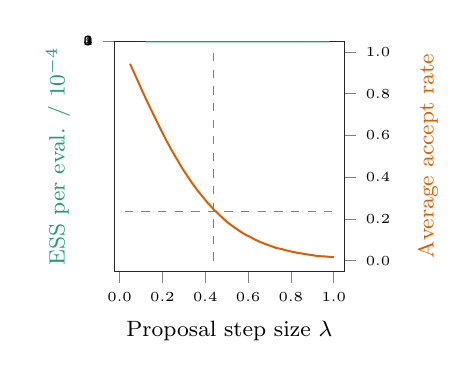 % This file was created by matplotlib2tikz v0.6.11.
\pgfplotsset{scaled y ticks=false}
\begin{tikzpicture}

\definecolor{color1}{rgb}{0.851,0.373,0.008}
\definecolor{color0}{rgb}{0.106,0.62,0.467}

\begin{axis}[
  xlabel={\footnotesize Proposal step size $\lambda$},
  ylabel={\footnotesize\color{color0} ESS per eval. / $10^{-4}$},
  y label style={at={(axis description cs:-0.15,.5)},rotate=0,anchor=south},
  width=45mm,
  height=45mm,
  xmin=-0.024, xmax=1.049,
  ymin=-1.362e-05, ymax=0.0,
  xtick={-0.2,0,0.2,0.4,0.6,0.8,1,1.2},
  xticklabels={,0.0,0.2,0.4,0.6,0.8,1.0,},
  ytick={-0.0,0,0.0,0.0,0.0,0.0,0.001},
  yticklabels={,0,1,2,3,4,},
  tick align=outside,
  tick pos=left,
  x grid style={white!80.0!black},
  y grid style={white!80.0!black},
  axis line style={lightgray!20.0!black},
  every tick label/.append style={font=\tiny},
]
\path [draw=color0, fill=color0, opacity=0.25] (axis cs:0.025,8.954e-06)
--(axis cs:0.025,8.133e-06)
--(axis cs:0.05,2.655e-05)
--(axis cs:0.075,5.387e-05)
--(axis cs:0.1,8.875e-05)
--(axis cs:0.125,0.0)
--(axis cs:0.15,0.0)
--(axis cs:0.175,0.0)
--(axis cs:0.2,0.0)
--(axis cs:0.225,0.0)
--(axis cs:0.25,0.0)
--(axis cs:0.275,0.0)
--(axis cs:0.3,0.0)
--(axis cs:0.325,0.0)
--(axis cs:0.35,0.0)
--(axis cs:0.375,0.0)
--(axis cs:0.4,0.0)
--(axis cs:0.425,0.0)
--(axis cs:0.45,0.0)
--(axis cs:0.475,0.0)
--(axis cs:0.5,0.0)
--(axis cs:0.525,0.0)
--(axis cs:0.55,0.0)
--(axis cs:0.575,0.0)
--(axis cs:0.6,0.0)
--(axis cs:0.625,0.0)
--(axis cs:0.65,0.0)
--(axis cs:0.675,0.0)
--(axis cs:0.7,0.0)
--(axis cs:0.725,0.0)
--(axis cs:0.75,0.0)
--(axis cs:0.775,0.0)
--(axis cs:0.8,0.0)
--(axis cs:0.825,0.0)
--(axis cs:0.85,0.0)
--(axis cs:0.875,0.0)
--(axis cs:0.9,0.0)
--(axis cs:0.925,0.0)
--(axis cs:0.95,0.0)
--(axis cs:0.975,0.0)
--(axis cs:1,8.813e-05)
--(axis cs:1,9.516e-05)
--(axis cs:1,9.516e-05)
--(axis cs:0.975,0.0)
--(axis cs:0.95,0.0)
--(axis cs:0.925,0.0)
--(axis cs:0.9,0.0)
--(axis cs:0.875,0.0)
--(axis cs:0.85,0.0)
--(axis cs:0.825,0.0)
--(axis cs:0.8,0.0)
--(axis cs:0.775,0.0)
--(axis cs:0.75,0.0)
--(axis cs:0.725,0.0)
--(axis cs:0.7,0.0)
--(axis cs:0.675,0.0)
--(axis cs:0.65,0.0)
--(axis cs:0.625,0.0)
--(axis cs:0.6,0.0)
--(axis cs:0.575,0.0)
--(axis cs:0.55,0.0)
--(axis cs:0.525,0.0)
--(axis cs:0.5,0.0)
--(axis cs:0.475,0.0)
--(axis cs:0.45,0.0)
--(axis cs:0.425,0.0)
--(axis cs:0.4,0.0)
--(axis cs:0.375,0.0)
--(axis cs:0.35,0.0)
--(axis cs:0.325,0.0)
--(axis cs:0.3,0.0)
--(axis cs:0.275,0.0)
--(axis cs:0.25,0.0)
--(axis cs:0.225,0.0)
--(axis cs:0.2,0.0)
--(axis cs:0.175,0.0)
--(axis cs:0.15,0.0)
--(axis cs:0.125,0.0)
--(axis cs:0.1,9.349e-05)
--(axis cs:0.075,5.778e-05)
--(axis cs:0.05,2.918e-05)
--(axis cs:0.025,8.954e-06)
--cycle;

\addplot [line width=0.7pt, color0, forget plot]
table {%
0.025 8.543e-06
0.05 2.787e-05
0.075 5.582e-05
0.1 9.112e-05
0.125 0.0
0.15 0.0
0.175 0.0
0.2 0.0
0.225 0.0
0.25 0.0
0.275 0.0
0.3 0.0
0.325 0.0
0.35 0.0
0.375 0.0
0.4 0.0
0.425 0.0
0.45 0.0
0.475 0.0
0.5 0.0
0.525 0.0
0.55 0.0
0.575 0.0
0.6 0.0
0.625 0.0
0.65 0.0
0.675 0.0
0.7 0.0
0.725 0.0
0.75 0.0
0.775 0.0
0.8 0.0
0.825 0.0
0.85 0.0
0.875 0.0
0.9 0.0
0.925 0.0
0.95 0.0
0.975 0.0
1 9.164e-05
};
\end{axis}

\begin{axis}[
  ylabel={\footnotesize\color{color1} Average accept rate},
  axis y line*=right,
  axis x line=none,
  y label style={at={(axis description cs:1.45,.5)},rotate=0,anchor=south},
  width=45mm,
  height=45mm,
  xmin=-0.05, xmax=1.05,
  ymin=-0.05, ymax=1.05,
  ytick={-0.2,0,0.2,0.4,0.6,0.8,1,1.2},
  yticklabels={,0.0,0.2,0.4,0.6,0.8,1.0,},
  tick align=outside,
  tick pos=right,
  x grid style={white!80.0!black},
  y grid style={white!80.0!black},
  axis line style={lightgray!20.0!black},
  every tick label/.append style={font=\tiny},
]
\path [draw=color1, fill=color1, opacity=0.25] (axis cs:0.025,0.944)
--(axis cs:0.025,0.941)
--(axis cs:0.05,0.884)
--(axis cs:0.075,0.829)
--(axis cs:0.1,0.774)
--(axis cs:0.125,0.722)
--(axis cs:0.15,0.67)
--(axis cs:0.175,0.619)
--(axis cs:0.2,0.571)
--(axis cs:0.225,0.525)
--(axis cs:0.25,0.482)
--(axis cs:0.275,0.44)
--(axis cs:0.3,0.401)
--(axis cs:0.325,0.366)
--(axis cs:0.35,0.331)
--(axis cs:0.375,0.301)
--(axis cs:0.4,0.271)
--(axis cs:0.425,0.244)
--(axis cs:0.45,0.22)
--(axis cs:0.475,0.196)
--(axis cs:0.5,0.175)
--(axis cs:0.525,0.157)
--(axis cs:0.55,0.139)
--(axis cs:0.575,0.123)
--(axis cs:0.6,0.111)
--(axis cs:0.625,0.097)
--(axis cs:0.65,0.087)
--(axis cs:0.675,0.078)
--(axis cs:0.7,0.069)
--(axis cs:0.725,0.058)
--(axis cs:0.75,0.055)
--(axis cs:0.775,0.048)
--(axis cs:0.8,0.041)
--(axis cs:0.825,0.036)
--(axis cs:0.85,0.032)
--(axis cs:0.875,0.028)
--(axis cs:0.9,0.025)
--(axis cs:0.925,0.021)
--(axis cs:0.95,0.02)
--(axis cs:0.975,0.018)
--(axis cs:1,0.015)
--(axis cs:1,0.018)
--(axis cs:1,0.018)
--(axis cs:0.975,0.02)
--(axis cs:0.95,0.022)
--(axis cs:0.925,0.024)
--(axis cs:0.9,0.028)
--(axis cs:0.875,0.031)
--(axis cs:0.85,0.036)
--(axis cs:0.825,0.04)
--(axis cs:0.8,0.044)
--(axis cs:0.775,0.05)
--(axis cs:0.75,0.057)
--(axis cs:0.725,0.063)
--(axis cs:0.7,0.072)
--(axis cs:0.675,0.081)
--(axis cs:0.65,0.091)
--(axis cs:0.625,0.102)
--(axis cs:0.6,0.116)
--(axis cs:0.575,0.128)
--(axis cs:0.55,0.144)
--(axis cs:0.525,0.162)
--(axis cs:0.5,0.179)
--(axis cs:0.475,0.2)
--(axis cs:0.45,0.225)
--(axis cs:0.425,0.248)
--(axis cs:0.4,0.274)
--(axis cs:0.375,0.304)
--(axis cs:0.35,0.336)
--(axis cs:0.325,0.368)
--(axis cs:0.3,0.407)
--(axis cs:0.275,0.444)
--(axis cs:0.25,0.487)
--(axis cs:0.225,0.53)
--(axis cs:0.2,0.575)
--(axis cs:0.175,0.626)
--(axis cs:0.15,0.676)
--(axis cs:0.125,0.726)
--(axis cs:0.1,0.779)
--(axis cs:0.075,0.833)
--(axis cs:0.05,0.889)
--(axis cs:0.025,0.944)
--cycle;

\addplot [line width=0.7pt, color1, forget plot]
table {%
0.025 0.942
0.05 0.887
0.075 0.831
0.1 0.776
0.125 0.724
0.15 0.673
0.175 0.622
0.2 0.573
0.225 0.527
0.25 0.485
0.275 0.442
0.3 0.404
0.325 0.367
0.35 0.334
0.375 0.303
0.4 0.273
0.425 0.246
0.45 0.222
0.475 0.198
0.5 0.177
0.525 0.159
0.55 0.142
0.575 0.126
0.6 0.114
0.625 0.1
0.65 0.089
0.675 0.079
0.7 0.07
0.725 0.061
0.75 0.056
0.775 0.049
0.8 0.043
0.825 0.038
0.85 0.034
0.875 0.03
0.9 0.026
0.925 0.022
0.95 0.021
0.975 0.019
1 0.017
};

\addplot [lightgray!66.928!black, dashed, forget plot]
table {%
0 0.234
1 0.234
};
\addplot [lightgray!66.928!black, dashed, forget plot]
table {%
0.425 0
0.425 1
};

\end{axis}

\end{tikzpicture}
